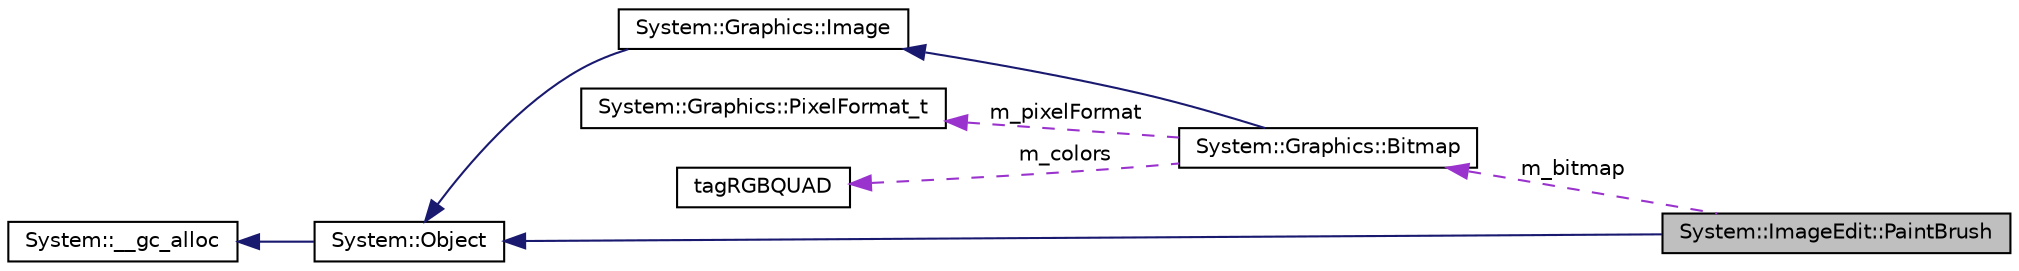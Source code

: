 digraph G
{
  edge [fontname="Helvetica",fontsize="10",labelfontname="Helvetica",labelfontsize="10"];
  node [fontname="Helvetica",fontsize="10",shape=record];
  rankdir="LR";
  Node1 [label="System::ImageEdit::PaintBrush",height=0.2,width=0.4,color="black", fillcolor="grey75", style="filled" fontcolor="black"];
  Node2 -> Node1 [dir="back",color="midnightblue",fontsize="10",style="solid",fontname="Helvetica"];
  Node2 [label="System::Object",height=0.2,width=0.4,color="black", fillcolor="white", style="filled",URL="$class_system_1_1_object.html"];
  Node3 -> Node2 [dir="back",color="midnightblue",fontsize="10",style="solid",fontname="Helvetica"];
  Node3 [label="System::__gc_alloc",height=0.2,width=0.4,color="black", fillcolor="white", style="filled",URL="$class_system_1_1____gc__alloc.html"];
  Node4 -> Node1 [dir="back",color="darkorchid3",fontsize="10",style="dashed",label=" m_bitmap" ,fontname="Helvetica"];
  Node4 [label="System::Graphics::Bitmap",height=0.2,width=0.4,color="black", fillcolor="white", style="filled",URL="$class_system_1_1_graphics_1_1_bitmap.html"];
  Node5 -> Node4 [dir="back",color="midnightblue",fontsize="10",style="solid",fontname="Helvetica"];
  Node5 [label="System::Graphics::Image",height=0.2,width=0.4,color="black", fillcolor="white", style="filled",URL="$class_system_1_1_graphics_1_1_image.html"];
  Node2 -> Node5 [dir="back",color="midnightblue",fontsize="10",style="solid",fontname="Helvetica"];
  Node6 -> Node4 [dir="back",color="darkorchid3",fontsize="10",style="dashed",label=" m_pixelFormat" ,fontname="Helvetica"];
  Node6 [label="System::Graphics::PixelFormat_t",height=0.2,width=0.4,color="black", fillcolor="white", style="filled",URL="$class_system_1_1_graphics_1_1_pixel_format__t.html"];
  Node7 -> Node4 [dir="back",color="darkorchid3",fontsize="10",style="dashed",label=" m_colors" ,fontname="Helvetica"];
  Node7 [label="tagRGBQUAD",height=0.2,width=0.4,color="black", fillcolor="white", style="filled",URL="$structtag_r_g_b_q_u_a_d.html"];
}
